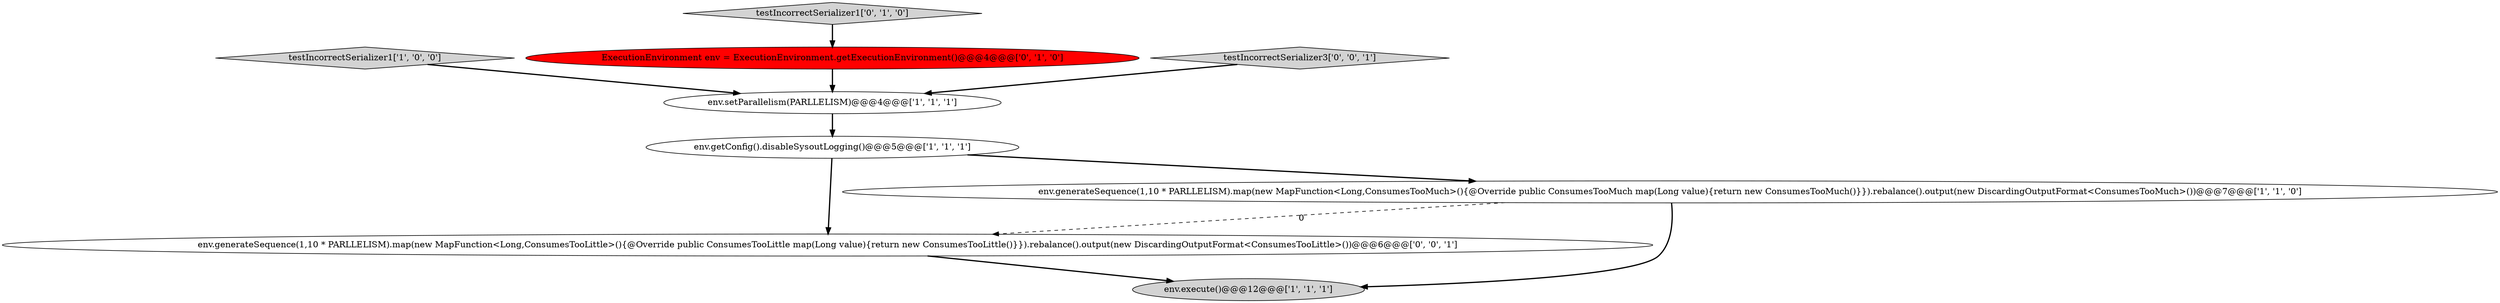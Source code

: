 digraph {
4 [style = filled, label = "testIncorrectSerializer1['1', '0', '0']", fillcolor = lightgray, shape = diamond image = "AAA0AAABBB1BBB"];
5 [style = filled, label = "testIncorrectSerializer1['0', '1', '0']", fillcolor = lightgray, shape = diamond image = "AAA0AAABBB2BBB"];
8 [style = filled, label = "env.generateSequence(1,10 * PARLLELISM).map(new MapFunction<Long,ConsumesTooLittle>(){@Override public ConsumesTooLittle map(Long value){return new ConsumesTooLittle()}}).rebalance().output(new DiscardingOutputFormat<ConsumesTooLittle>())@@@6@@@['0', '0', '1']", fillcolor = white, shape = ellipse image = "AAA0AAABBB3BBB"];
3 [style = filled, label = "env.execute()@@@12@@@['1', '1', '1']", fillcolor = lightgray, shape = ellipse image = "AAA0AAABBB1BBB"];
1 [style = filled, label = "env.getConfig().disableSysoutLogging()@@@5@@@['1', '1', '1']", fillcolor = white, shape = ellipse image = "AAA0AAABBB1BBB"];
2 [style = filled, label = "env.generateSequence(1,10 * PARLLELISM).map(new MapFunction<Long,ConsumesTooMuch>(){@Override public ConsumesTooMuch map(Long value){return new ConsumesTooMuch()}}).rebalance().output(new DiscardingOutputFormat<ConsumesTooMuch>())@@@7@@@['1', '1', '0']", fillcolor = white, shape = ellipse image = "AAA0AAABBB1BBB"];
0 [style = filled, label = "env.setParallelism(PARLLELISM)@@@4@@@['1', '1', '1']", fillcolor = white, shape = ellipse image = "AAA0AAABBB1BBB"];
6 [style = filled, label = "ExecutionEnvironment env = ExecutionEnvironment.getExecutionEnvironment()@@@4@@@['0', '1', '0']", fillcolor = red, shape = ellipse image = "AAA1AAABBB2BBB"];
7 [style = filled, label = "testIncorrectSerializer3['0', '0', '1']", fillcolor = lightgray, shape = diamond image = "AAA0AAABBB3BBB"];
1->2 [style = bold, label=""];
7->0 [style = bold, label=""];
6->0 [style = bold, label=""];
1->8 [style = bold, label=""];
5->6 [style = bold, label=""];
2->8 [style = dashed, label="0"];
0->1 [style = bold, label=""];
2->3 [style = bold, label=""];
4->0 [style = bold, label=""];
8->3 [style = bold, label=""];
}
